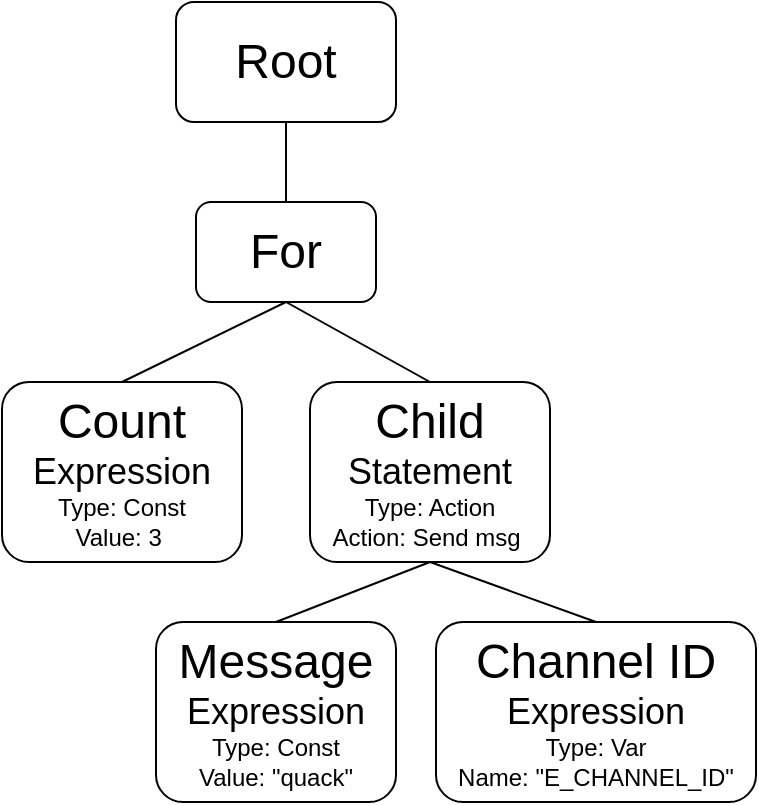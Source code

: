<mxfile version="25.0.3">
  <diagram name="Page-1" id="bnTKhZxYMzRQGBIhsfUs">
    <mxGraphModel dx="1406" dy="721" grid="1" gridSize="10" guides="1" tooltips="1" connect="1" arrows="1" fold="1" page="1" pageScale="1" pageWidth="827" pageHeight="1169" math="0" shadow="0">
      <root>
        <mxCell id="0" />
        <mxCell id="1" parent="0" />
        <mxCell id="voyBLq61VR0weM2wYh7M-1" value="&lt;font style=&quot;font-size: 24px;&quot;&gt;Root&lt;/font&gt;" style="rounded=1;whiteSpace=wrap;html=1;" vertex="1" parent="1">
          <mxGeometry x="390" y="80" width="110" height="60" as="geometry" />
        </mxCell>
        <mxCell id="voyBLq61VR0weM2wYh7M-2" value="&lt;font style=&quot;font-size: 24px;&quot;&gt;For&lt;/font&gt;" style="rounded=1;whiteSpace=wrap;html=1;" vertex="1" parent="1">
          <mxGeometry x="400" y="180" width="90" height="50" as="geometry" />
        </mxCell>
        <mxCell id="voyBLq61VR0weM2wYh7M-3" value="" style="endArrow=none;html=1;rounded=0;entryX=0.5;entryY=1;entryDx=0;entryDy=0;exitX=0.5;exitY=0;exitDx=0;exitDy=0;" edge="1" parent="1" source="voyBLq61VR0weM2wYh7M-2" target="voyBLq61VR0weM2wYh7M-1">
          <mxGeometry width="50" height="50" relative="1" as="geometry">
            <mxPoint x="360" y="280" as="sourcePoint" />
            <mxPoint x="410" y="230" as="targetPoint" />
          </mxGeometry>
        </mxCell>
        <mxCell id="voyBLq61VR0weM2wYh7M-4" value="&lt;font style=&quot;font-size: 24px;&quot;&gt;Count&lt;/font&gt;&lt;div&gt;&lt;font style=&quot;font-size: 18px;&quot;&gt;Expression&lt;br&gt;&lt;/font&gt;&lt;div&gt;&lt;span style=&quot;background-color: initial;&quot;&gt;Type: Const&lt;/span&gt;&lt;/div&gt;&lt;div&gt;&lt;span style=&quot;background-color: initial;&quot;&gt;Value: 3&amp;nbsp;&lt;/span&gt;&lt;/div&gt;&lt;/div&gt;" style="rounded=1;whiteSpace=wrap;html=1;" vertex="1" parent="1">
          <mxGeometry x="303" y="270" width="120" height="90" as="geometry" />
        </mxCell>
        <mxCell id="voyBLq61VR0weM2wYh7M-6" value="" style="endArrow=none;html=1;rounded=0;exitX=0.5;exitY=0;exitDx=0;exitDy=0;entryX=0.5;entryY=1;entryDx=0;entryDy=0;" edge="1" parent="1" source="voyBLq61VR0weM2wYh7M-4" target="voyBLq61VR0weM2wYh7M-2">
          <mxGeometry width="50" height="50" relative="1" as="geometry">
            <mxPoint x="310" y="300" as="sourcePoint" />
            <mxPoint x="360" y="250" as="targetPoint" />
          </mxGeometry>
        </mxCell>
        <mxCell id="voyBLq61VR0weM2wYh7M-7" value="&lt;div&gt;&lt;font style=&quot;font-size: 24px;&quot;&gt;Child&lt;/font&gt;&lt;/div&gt;&lt;div&gt;&lt;font style=&quot;font-size: 18px;&quot;&gt;Statement&lt;br&gt;&lt;/font&gt;&lt;div&gt;&lt;span style=&quot;background-color: initial;&quot;&gt;Type: Action&lt;/span&gt;&lt;/div&gt;&lt;div&gt;&lt;span style=&quot;background-color: initial;&quot;&gt;Action: Send msg&lt;/span&gt;&lt;span style=&quot;background-color: initial;&quot;&gt;&amp;nbsp;&lt;/span&gt;&lt;/div&gt;&lt;/div&gt;" style="rounded=1;whiteSpace=wrap;html=1;" vertex="1" parent="1">
          <mxGeometry x="457" y="270" width="120" height="90" as="geometry" />
        </mxCell>
        <mxCell id="voyBLq61VR0weM2wYh7M-8" value="" style="endArrow=none;html=1;rounded=0;entryX=0.5;entryY=1;entryDx=0;entryDy=0;exitX=0.5;exitY=0;exitDx=0;exitDy=0;" edge="1" parent="1" source="voyBLq61VR0weM2wYh7M-7" target="voyBLq61VR0weM2wYh7M-2">
          <mxGeometry width="50" height="50" relative="1" as="geometry">
            <mxPoint x="386" y="270" as="sourcePoint" />
            <mxPoint x="436" y="220" as="targetPoint" />
          </mxGeometry>
        </mxCell>
        <mxCell id="voyBLq61VR0weM2wYh7M-9" value="&lt;div&gt;&lt;span style=&quot;font-size: 24px;&quot;&gt;Message&lt;/span&gt;&lt;/div&gt;&lt;div&gt;&lt;font style=&quot;font-size: 18px;&quot;&gt;Expression&lt;br&gt;&lt;/font&gt;&lt;div&gt;&lt;span style=&quot;background-color: initial;&quot;&gt;Type: Const&lt;/span&gt;&lt;/div&gt;&lt;div&gt;Value: &quot;quack&quot;&lt;/div&gt;&lt;/div&gt;" style="rounded=1;whiteSpace=wrap;html=1;" vertex="1" parent="1">
          <mxGeometry x="380" y="390" width="120" height="90" as="geometry" />
        </mxCell>
        <mxCell id="voyBLq61VR0weM2wYh7M-10" value="" style="endArrow=none;html=1;rounded=0;entryX=0.5;entryY=1;entryDx=0;entryDy=0;exitX=0.5;exitY=0;exitDx=0;exitDy=0;" edge="1" parent="1" source="voyBLq61VR0weM2wYh7M-9" target="voyBLq61VR0weM2wYh7M-7">
          <mxGeometry width="50" height="50" relative="1" as="geometry">
            <mxPoint x="310" y="400" as="sourcePoint" />
            <mxPoint x="360" y="350" as="targetPoint" />
          </mxGeometry>
        </mxCell>
        <mxCell id="voyBLq61VR0weM2wYh7M-11" value="&lt;div&gt;&lt;span style=&quot;font-size: 24px;&quot;&gt;Channel ID&lt;/span&gt;&lt;/div&gt;&lt;div&gt;&lt;font style=&quot;font-size: 18px;&quot;&gt;Expression&lt;br&gt;&lt;/font&gt;&lt;div&gt;&lt;span style=&quot;background-color: initial;&quot;&gt;Type: Var&lt;/span&gt;&lt;/div&gt;&lt;div&gt;Name: &quot;E_CHANNEL_ID&quot;&lt;/div&gt;&lt;/div&gt;" style="rounded=1;whiteSpace=wrap;html=1;" vertex="1" parent="1">
          <mxGeometry x="520" y="390" width="160" height="90" as="geometry" />
        </mxCell>
        <mxCell id="voyBLq61VR0weM2wYh7M-12" value="" style="endArrow=none;html=1;rounded=0;entryX=0.5;entryY=1;entryDx=0;entryDy=0;exitX=0.5;exitY=0;exitDx=0;exitDy=0;" edge="1" parent="1" source="voyBLq61VR0weM2wYh7M-11" target="voyBLq61VR0weM2wYh7M-7">
          <mxGeometry width="50" height="50" relative="1" as="geometry">
            <mxPoint x="450" y="400" as="sourcePoint" />
            <mxPoint x="527" y="370" as="targetPoint" />
          </mxGeometry>
        </mxCell>
      </root>
    </mxGraphModel>
  </diagram>
</mxfile>
